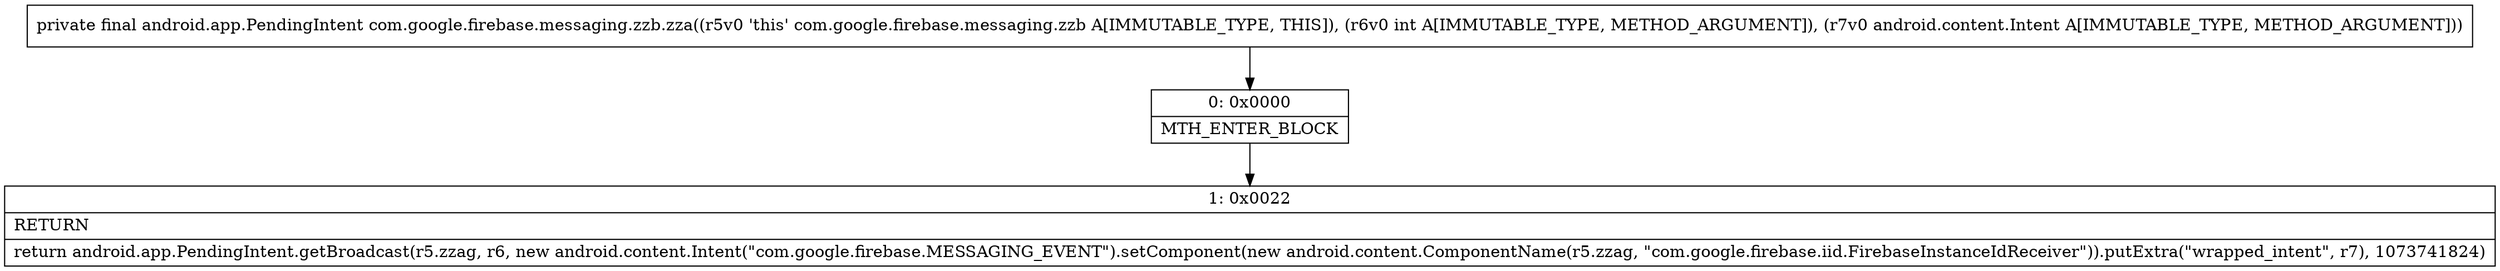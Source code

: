 digraph "CFG forcom.google.firebase.messaging.zzb.zza(ILandroid\/content\/Intent;)Landroid\/app\/PendingIntent;" {
Node_0 [shape=record,label="{0\:\ 0x0000|MTH_ENTER_BLOCK\l}"];
Node_1 [shape=record,label="{1\:\ 0x0022|RETURN\l|return android.app.PendingIntent.getBroadcast(r5.zzag, r6, new android.content.Intent(\"com.google.firebase.MESSAGING_EVENT\").setComponent(new android.content.ComponentName(r5.zzag, \"com.google.firebase.iid.FirebaseInstanceIdReceiver\")).putExtra(\"wrapped_intent\", r7), 1073741824)\l}"];
MethodNode[shape=record,label="{private final android.app.PendingIntent com.google.firebase.messaging.zzb.zza((r5v0 'this' com.google.firebase.messaging.zzb A[IMMUTABLE_TYPE, THIS]), (r6v0 int A[IMMUTABLE_TYPE, METHOD_ARGUMENT]), (r7v0 android.content.Intent A[IMMUTABLE_TYPE, METHOD_ARGUMENT])) }"];
MethodNode -> Node_0;
Node_0 -> Node_1;
}

